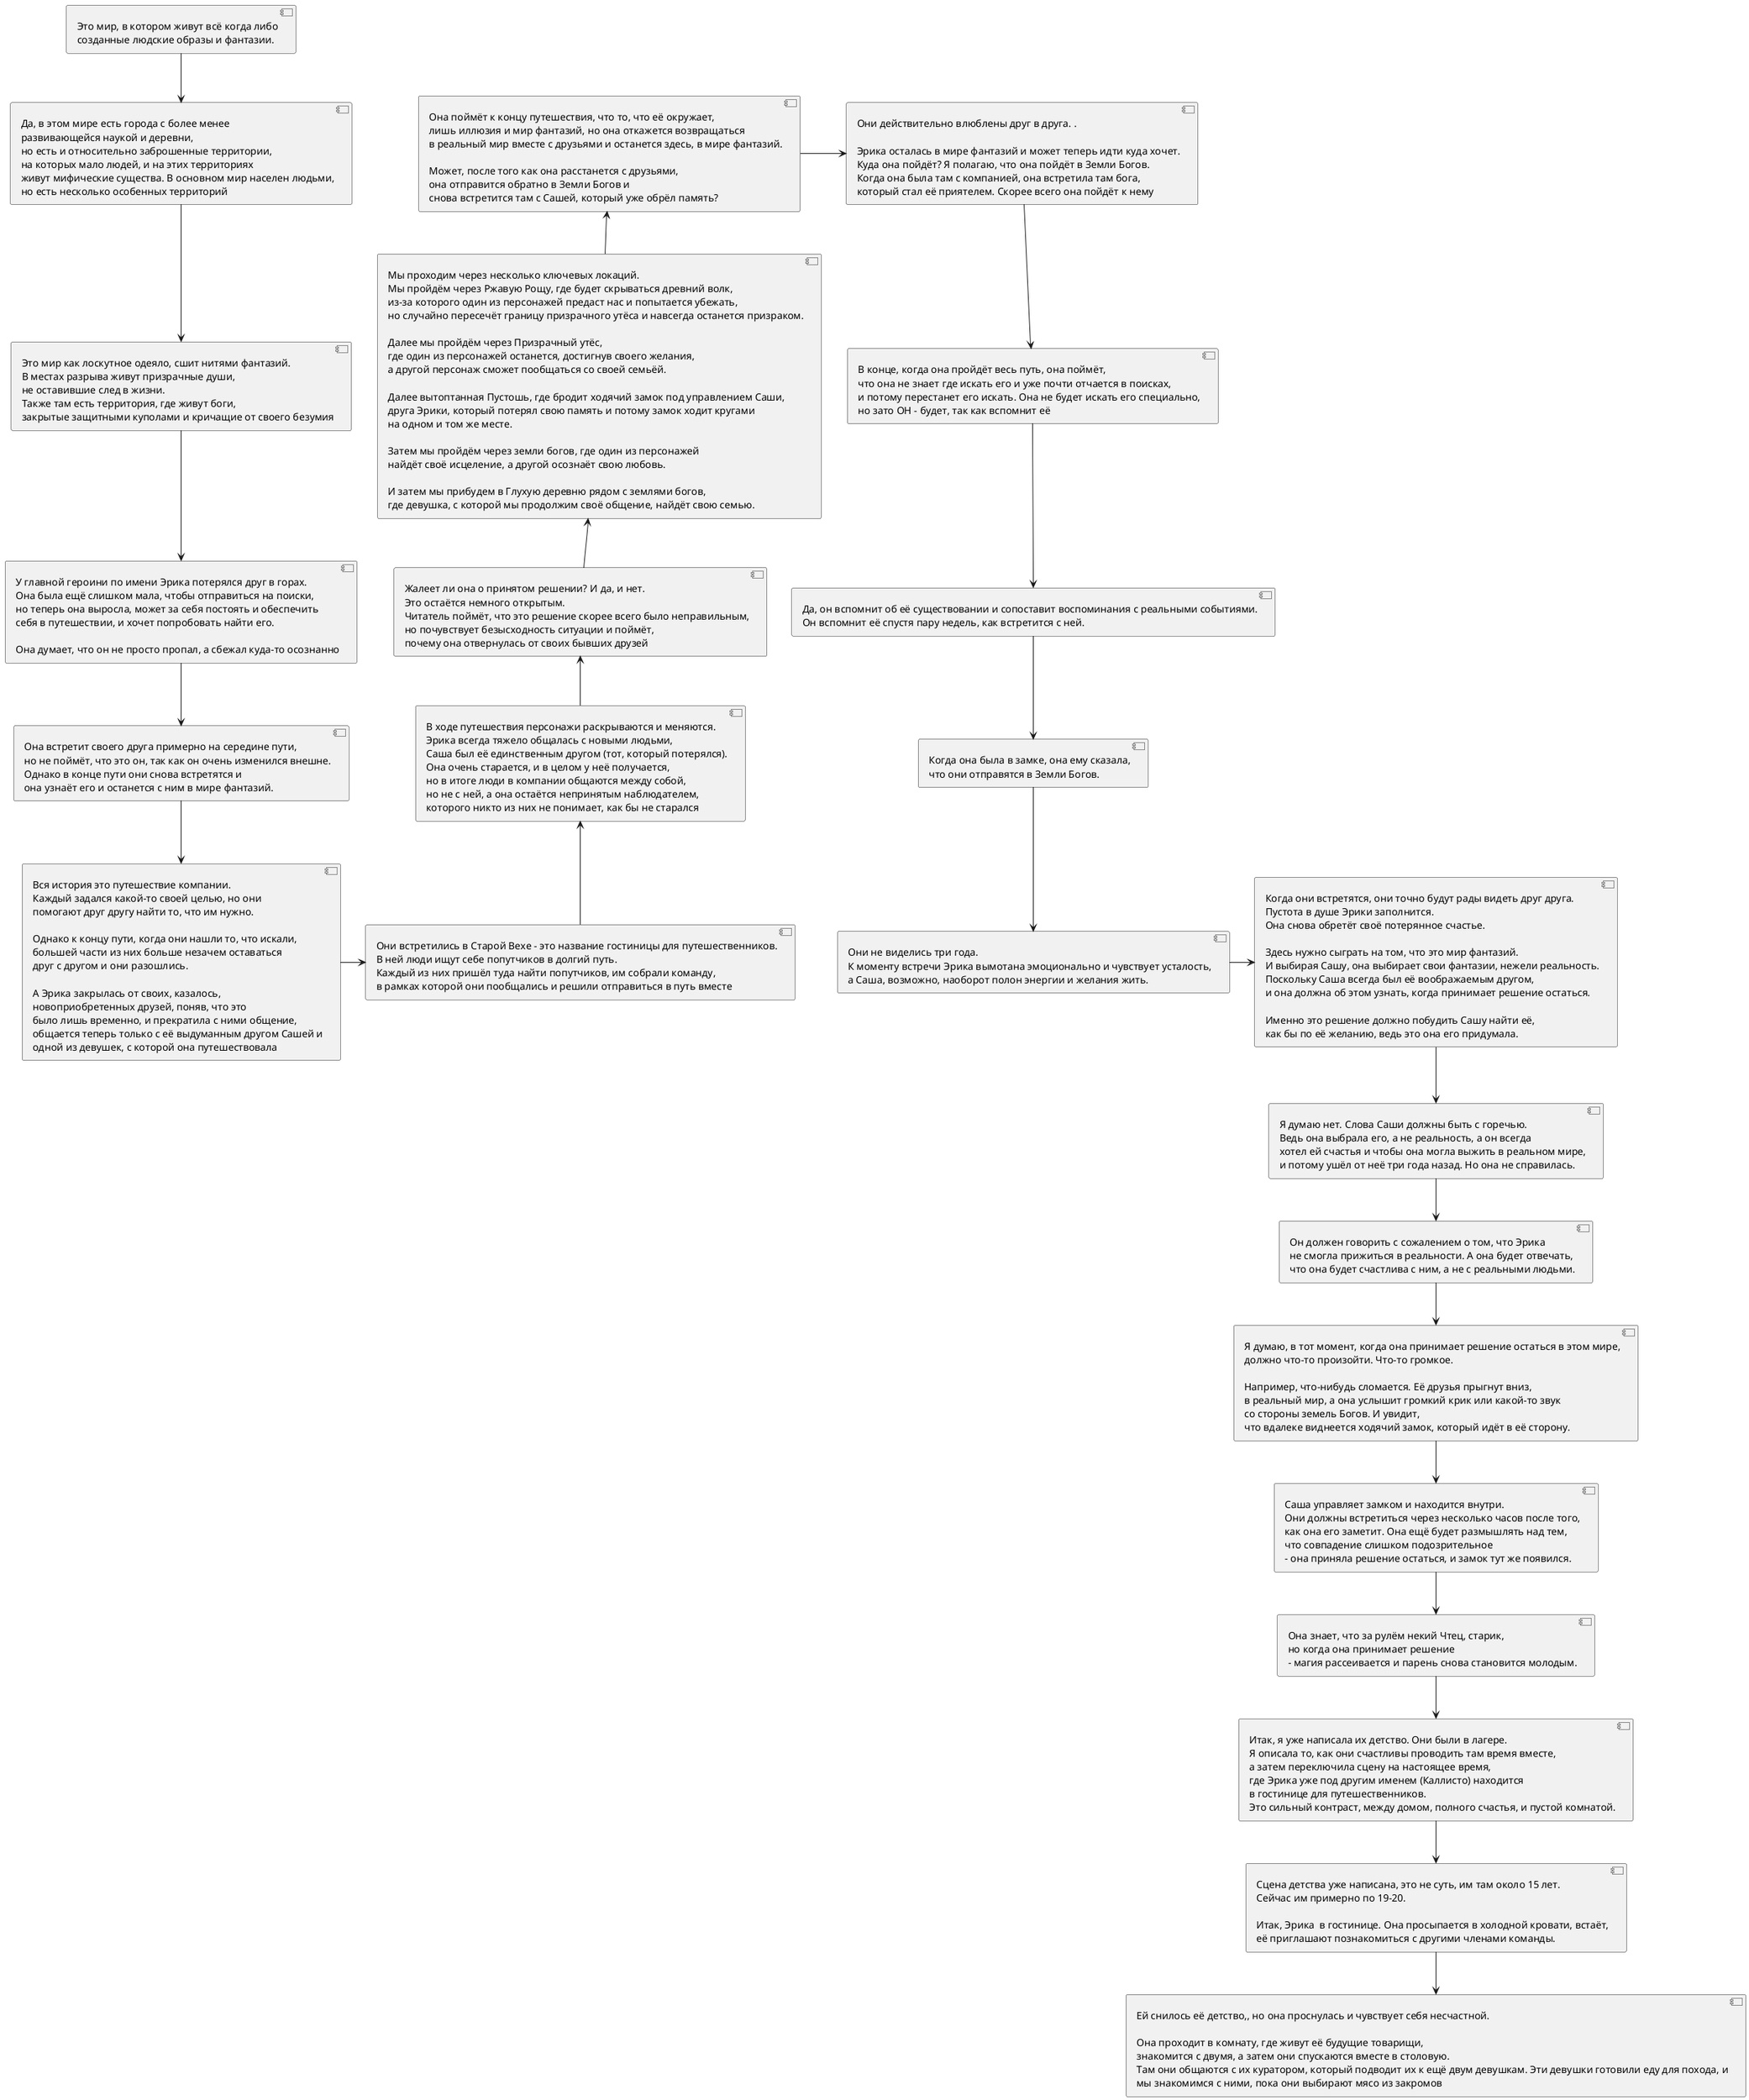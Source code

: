 @startuml

component 1 [
У главной героини по имени Эрика потерялся друг в горах.
Она была ещё слишком мала, чтобы отправиться на поиски,
но теперь она выросла, может за себя постоять и обеспечить
себя в путешествии, и хочет попробовать найти его.

Она думает, что он не просто пропал, а сбежал куда-то осознанно
]

component 2 [
Это мир, в котором живут всё когда либо
созданные людские образы и фантазии.
]

component 3 [
Да, в этом мире есть города с более менее
развивающейся наукой и деревни,
но есть и относительно заброшенные территории,
на которых мало людей, и на этих территориях
живут мифические существа. В основном мир населен людьми,
но есть несколько особенных территорий
]


component 4 [
Это мир как лоскутное одеяло, сшит нитями фантазий.
В местах разрыва живут призрачные души,
не оставившие след в жизни.
Также там есть территория, где живут боги,
закрытые защитными куполами и кричащие от своего безумия
]

component 5 [
Она встретит своего друга примерно на середине пути,
но не поймёт, что это он, так как он очень изменился внешне.
Однако в конце пути они снова встретятся и
она узнаёт его и останется с ним в мире фантазий.
]

component 6 [
Вся история это путешествие компании.
Каждый задался какой-то своей целью, но они
помогают друг другу найти то, что им нужно.

Однако к концу пути, когда они нашли то, что искали,
большей части из них больше незачем оставаться
друг с другом и они разошлись.

А Эрика закрылась от своих, казалось,
новоприобретенных друзей, поняв, что это
было лишь временно, и прекратила с ними общение,
общается теперь только с её выдуманным другом Сашей и
одной из девушек, с которой она путешествовала
]

component 7[
Они встретились в Старой Вехе - это название гостиницы для путешественников.
В ней люди ищут себе попутчиков в долгий путь.
Каждый из них пришёл туда найти попутчиков, им собрали команду,
в рамках которой они пообщались и решили отправиться в путь вместе
]

component 8 [
В ходе путешествия персонажи раскрываются и меняются.
Эрика всегда тяжело общалась с новыми людьми,
Саша был её единственным другом (тот, который потерялся).
Она очень старается, и в целом у неё получается,
но в итоге люди в компании общаются между собой,
но не с ней, а она остаётся непринятым наблюдателем,
которого никто из них не понимает, как бы не старался
]

component 9 [
Жалеет ли она о принятом решении? И да, и нет.
Это остаётся немного открытым.
Читатель поймёт, что это решение скорее всего было неправильным,
но почувствует безысходность ситуации и поймёт,
почему она отвернулась от своих бывших друзей
]

component 10 [
Мы проходим через несколько ключевых локаций.
Мы пройдём через Ржавую Рощу, где будет скрываться древний волк,
из-за которого один из персонажей предаст нас и попытается убежать,
но случайно пересечёт границу призрачного утёса и навсегда останется призраком.

Далее мы пройдём через Призрачный утёс,
где один из персонажей останется, достигнув своего желания,
а другой персонаж сможет пообщаться со своей семьёй.

Далее вытоптанная Пустошь, где бродит ходячий замок под управлением Саши,
друга Эрики, который потерял свою память и потому замок ходит кругами
на одном и том же месте.

Затем мы пройдём через земли богов, где один из персонажей
найдёт своё исцеление, а другой осознаёт свою любовь.

И затем мы прибудем в Глухую деревню рядом с землями богов,
где девушка, с которой мы продолжим своё общение, найдёт свою семью.
]

component 11 [
Она поймёт к концу путешествия, что то, что её окружает,
лишь иллюзия и мир фантазий, но она откажется возвращаться
в реальный мир вместе с друзьями и останется здесь, в мире фантазий.

Может, после того как она расстанется с друзьями,
она отправится обратно в Земли Богов и
снова встретится там с Сашей, который уже обрёл память?
]

component 12 [
Они действительно влюблены друг в друга. .

Эрика осталась в мире фантазий и может теперь идти куда хочет.
Куда она пойдёт? Я полагаю, что она пойдёт в Земли Богов.
Когда она была там с компанией, она встретила там бога,
который стал её приятелем. Скорее всего она пойдёт к нему
]

component 13 [
В конце, когда она пройдёт весь путь, она поймёт,
что она не знает где искать его и уже почти отчается в поисках,
и потому перестанет его искать. Она не будет искать его специально,
но зато ОН - будет, так как вспомнит её
]

component 14 [
Да, он вспомнит об её существовании и сопоставит воспоминания с реальными событиями.
Он вспомнит её спустя пару недель, как встретится с ней.
]

component 15 [
Когда она была в замке, она ему сказала,
что они отправятся в Земли Богов.
]

component 16 [
Они не виделись три года.
К моменту встречи Эрика вымотана эмоционально и чувствует усталость,
а Саша, возможно, наоборот полон энергии и желания жить.
]

component 17 [
Когда они встретятся, они точно будут рады видеть друг друга.
Пустота в душе Эрики заполнится.
Она снова обретёт своё потерянное счастье.

Здесь нужно сыграть на том, что это мир фантазий.
И выбирая Сашу, она выбирает свои фантазии, нежели реальность.
Поскольку Саша всегда был её воображаемым другом,
и она должна об этом узнать, когда принимает решение остаться.

Именно это решение должно побудить Сашу найти её,
как бы по её желанию, ведь это она его придумала.
]

component 18 [
Я думаю нет. Слова Саши должны быть с горечью.
Ведь она выбрала его, а не реальность, а он всегда
хотел ей счастья и чтобы она могла выжить в реальном мире,
и потому ушёл от неё три года назад. Но она не справилась.
]

component 19 [
Он должен говорить с сожалением о том, что Эрика
не смогла прижиться в реальности. А она будет отвечать,
что она будет счастлива с ним, а не с реальными людьми.
]

component 20 [
Я думаю, в тот момент, когда она принимает решение остаться в этом мире,
должно что-то произойти. Что-то громкое.

Например, что-нибудь сломается. Её друзья прыгнут вниз,
в реальный мир, а она услышит громкий крик или какой-то звук
со стороны земель Богов. И увидит,
что вдалеке виднеется ходячий замок, который идёт в её сторону.
]

component 21 [
Саша управляет замком и находится внутри.
Они должны встретиться через несколько часов после того,
как она его заметит. Она ещё будет размышлять над тем,
что совпадение слишком подозрительное
- она приняла решение остаться, и замок тут же появился. ]

component 22 [
Она знает, что за рулём некий Чтец, старик,
но когда она принимает решение
- магия рассеивается и парень снова становится молодым.
]

component 23 [
Итак, я уже написала их детство. Они были в лагере.
Я описала то, как они счастливы проводить там время вместе,
а затем переключила сцену на настоящее время,
где Эрика уже под другим именем (Каллисто) находится
в гостинице для путешественников.
Это сильный контраст, между домом, полного счастья, и пустой комнатой.
]

component 24 [
Сцена детства уже написана, это не суть, им там около 15 лет.
Сейчас им примерно по 19-20.

Итак, Эрика  в гостинице. Она просыпается в холодной кровати, встаёт,
её приглашают познакомиться с другими членами команды.
]

component 25 [
Ей снилось её детство,, но она проснулась и чувствует себя несчастной.

Она проходит в комнату, где живут её будущие товарищи,
знакомится с двумя, а затем они спускаются вместе в столовую.
Там они общаются с их куратором, который подводит их к ещё двум девушкам. Эти девушки готовили еду для похода, и
мы знакомимся с ними, пока они выбирают мясо из закромов
]


2 --> 3
3 --> 4
4 --> 1
1 --> 5
5 --> 6
6 -right-> 7
7 -up-> 8
8 -up-> 9
9 -up-> 10
10 -up-> 11
11 -right-> 12
12 --> 13
13 --> 14
14 --> 15
15 --> 16
16 -right-> 17
17 --> 18
18 --> 19
19 --> 20
20 --> 21
21 --> 22
22 --> 23
23 --> 24
24 --> 25

@enduml
